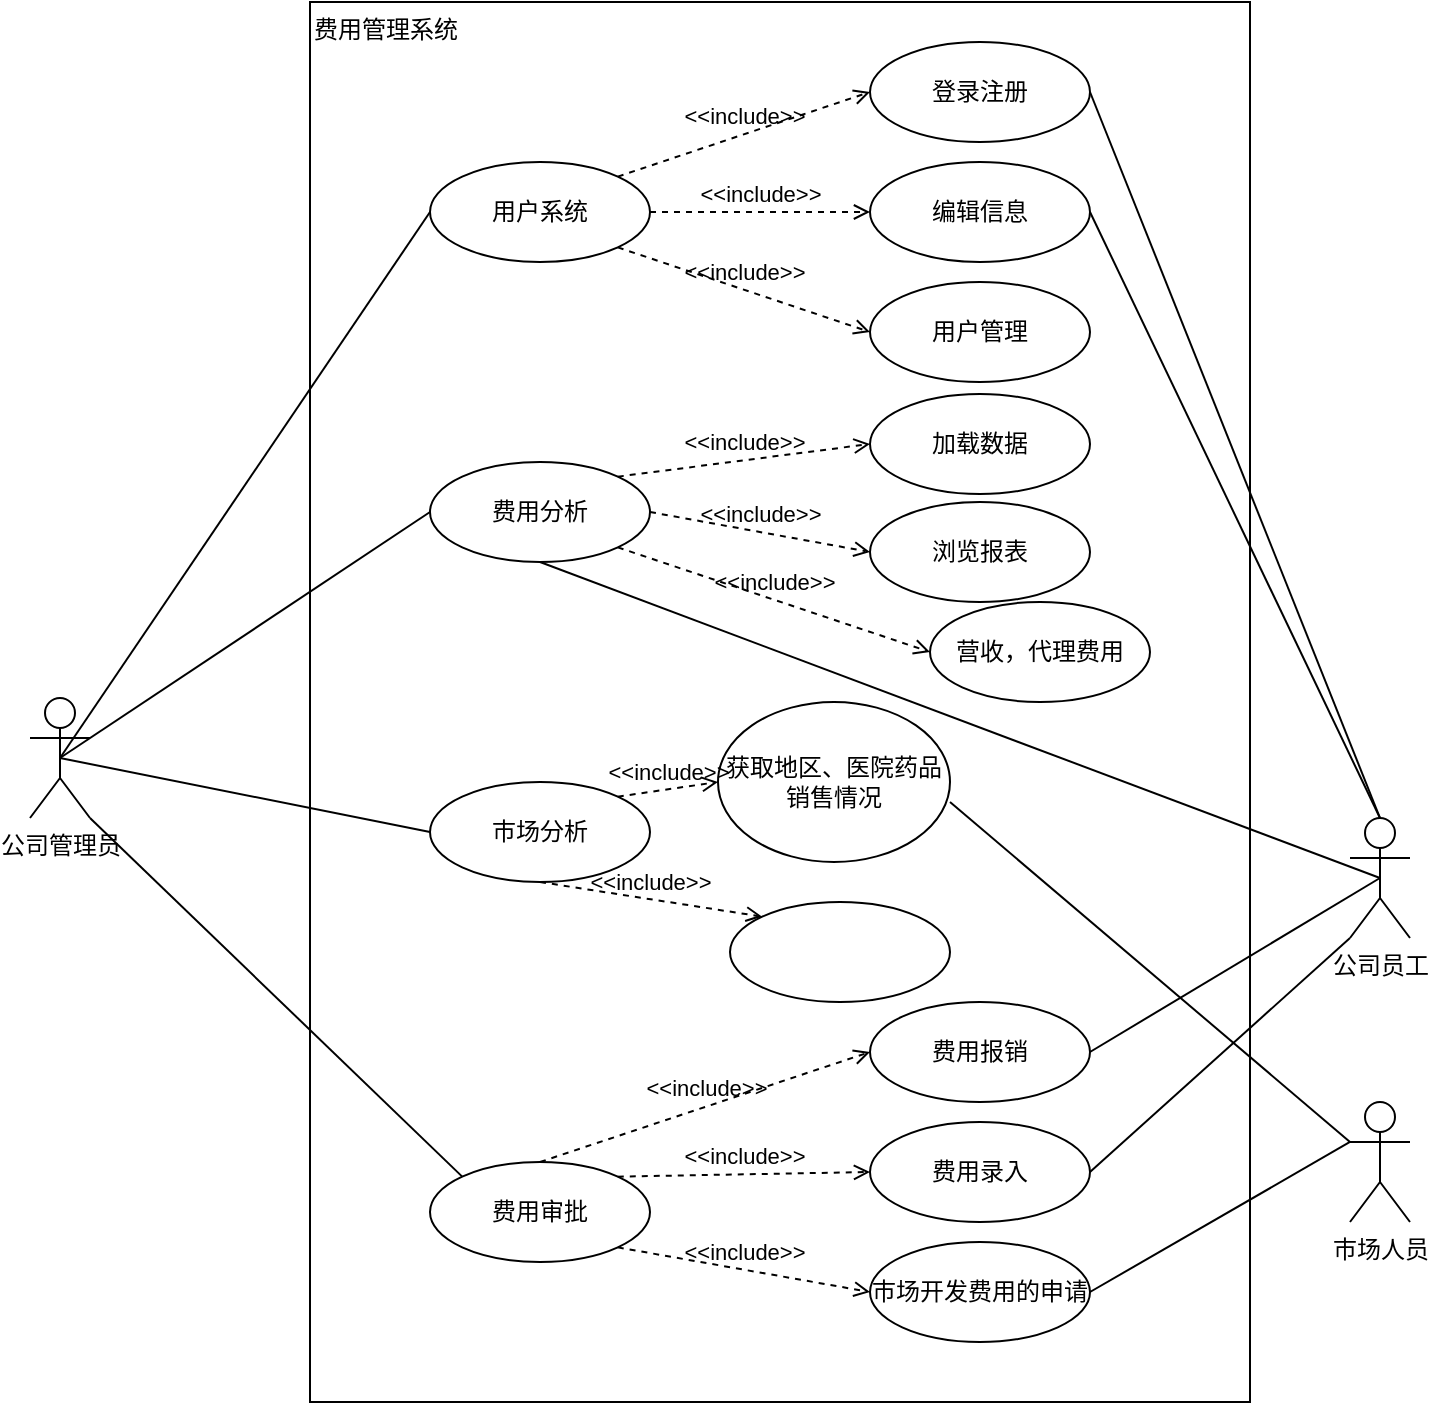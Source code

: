 <mxfile version="22.1.4" type="github">
  <diagram id="prtHgNgQTEPvFCAcTncT" name="用例图">
    <mxGraphModel dx="946" dy="673" grid="1" gridSize="10" guides="1" tooltips="1" connect="1" arrows="1" fold="1" page="1" pageScale="1" pageWidth="827" pageHeight="1169" math="0" shadow="0">
      <root>
        <mxCell id="0" />
        <mxCell id="1" parent="0" />
        <mxCell id="aq9LhDQsss7H8aGWOLQn-19" value="费用管理系统" style="rounded=0;whiteSpace=wrap;html=1;align=left;verticalAlign=top;" parent="1" vertex="1">
          <mxGeometry x="210" y="360" width="470" height="700" as="geometry" />
        </mxCell>
        <mxCell id="aq9LhDQsss7H8aGWOLQn-31" style="edgeStyle=none;shape=connector;rounded=0;orthogonalLoop=1;jettySize=auto;html=1;entryX=0;entryY=0.5;entryDx=0;entryDy=0;labelBackgroundColor=default;strokeColor=default;fontFamily=Helvetica;fontSize=11;fontColor=default;endArrow=none;endFill=0;exitX=0.5;exitY=0.5;exitDx=0;exitDy=0;exitPerimeter=0;" parent="1" source="aq9LhDQsss7H8aGWOLQn-1" target="aq9LhDQsss7H8aGWOLQn-13" edge="1">
          <mxGeometry relative="1" as="geometry" />
        </mxCell>
        <mxCell id="aq9LhDQsss7H8aGWOLQn-32" style="edgeStyle=none;shape=connector;rounded=0;orthogonalLoop=1;jettySize=auto;html=1;exitX=1;exitY=1;exitDx=0;exitDy=0;exitPerimeter=0;entryX=0;entryY=0;entryDx=0;entryDy=0;labelBackgroundColor=default;strokeColor=default;fontFamily=Helvetica;fontSize=11;fontColor=default;endArrow=none;endFill=0;" parent="1" source="aq9LhDQsss7H8aGWOLQn-1" target="aq9LhDQsss7H8aGWOLQn-18" edge="1">
          <mxGeometry relative="1" as="geometry" />
        </mxCell>
        <mxCell id="x0dlBXvrsfY_QlwG43N1-2" style="rounded=0;orthogonalLoop=1;jettySize=auto;html=1;exitX=0.5;exitY=0.5;exitDx=0;exitDy=0;exitPerimeter=0;entryX=0;entryY=0.5;entryDx=0;entryDy=0;endArrow=none;endFill=0;" parent="1" source="aq9LhDQsss7H8aGWOLQn-1" target="aq9LhDQsss7H8aGWOLQn-7" edge="1">
          <mxGeometry relative="1" as="geometry" />
        </mxCell>
        <mxCell id="aq9LhDQsss7H8aGWOLQn-1" value="公司管理员" style="shape=umlActor;verticalLabelPosition=bottom;verticalAlign=top;html=1;" parent="1" vertex="1">
          <mxGeometry x="70" y="708" width="30" height="60" as="geometry" />
        </mxCell>
        <mxCell id="aq9LhDQsss7H8aGWOLQn-35" style="edgeStyle=none;shape=connector;rounded=0;orthogonalLoop=1;jettySize=auto;html=1;exitX=0.5;exitY=0.5;exitDx=0;exitDy=0;exitPerimeter=0;labelBackgroundColor=default;strokeColor=default;fontFamily=Helvetica;fontSize=11;fontColor=default;endArrow=none;endFill=0;entryX=0.5;entryY=1;entryDx=0;entryDy=0;" parent="1" source="aq9LhDQsss7H8aGWOLQn-2" target="aq9LhDQsss7H8aGWOLQn-10" edge="1">
          <mxGeometry relative="1" as="geometry" />
        </mxCell>
        <mxCell id="aq9LhDQsss7H8aGWOLQn-37" style="edgeStyle=none;shape=connector;rounded=0;orthogonalLoop=1;jettySize=auto;html=1;exitX=0;exitY=1;exitDx=0;exitDy=0;exitPerimeter=0;entryX=1;entryY=0.5;entryDx=0;entryDy=0;labelBackgroundColor=default;strokeColor=default;fontFamily=Helvetica;fontSize=11;fontColor=default;endArrow=none;endFill=0;" parent="1" source="aq9LhDQsss7H8aGWOLQn-2" target="aq9LhDQsss7H8aGWOLQn-22" edge="1">
          <mxGeometry relative="1" as="geometry" />
        </mxCell>
        <mxCell id="x0dlBXvrsfY_QlwG43N1-1" style="rounded=0;orthogonalLoop=1;jettySize=auto;html=1;exitX=0.5;exitY=0;exitDx=0;exitDy=0;exitPerimeter=0;entryX=1;entryY=0.5;entryDx=0;entryDy=0;endArrow=none;endFill=0;" parent="1" source="aq9LhDQsss7H8aGWOLQn-2" target="aq9LhDQsss7H8aGWOLQn-8" edge="1">
          <mxGeometry relative="1" as="geometry" />
        </mxCell>
        <mxCell id="xLWTap-XbIL1aix1qlV9-3" style="rounded=0;orthogonalLoop=1;jettySize=auto;html=1;exitX=0.5;exitY=0;exitDx=0;exitDy=0;exitPerimeter=0;entryX=1;entryY=0.5;entryDx=0;entryDy=0;endArrow=none;endFill=0;" parent="1" source="aq9LhDQsss7H8aGWOLQn-2" target="aq9LhDQsss7H8aGWOLQn-9" edge="1">
          <mxGeometry relative="1" as="geometry" />
        </mxCell>
        <mxCell id="nrsknu6Hoi_ac--Pm9_f-22" style="rounded=0;orthogonalLoop=1;jettySize=auto;html=1;exitX=0.5;exitY=0.5;exitDx=0;exitDy=0;exitPerimeter=0;entryX=1;entryY=0.5;entryDx=0;entryDy=0;endArrow=none;endFill=0;" edge="1" parent="1" source="aq9LhDQsss7H8aGWOLQn-2" target="nrsknu6Hoi_ac--Pm9_f-20">
          <mxGeometry relative="1" as="geometry" />
        </mxCell>
        <mxCell id="aq9LhDQsss7H8aGWOLQn-2" value="公司员工" style="shape=umlActor;verticalLabelPosition=bottom;verticalAlign=top;html=1;" parent="1" vertex="1">
          <mxGeometry x="730" y="768" width="30" height="60" as="geometry" />
        </mxCell>
        <mxCell id="aq9LhDQsss7H8aGWOLQn-7" value="用户系统" style="ellipse;whiteSpace=wrap;html=1;" parent="1" vertex="1">
          <mxGeometry x="270" y="440" width="110" height="50" as="geometry" />
        </mxCell>
        <mxCell id="aq9LhDQsss7H8aGWOLQn-8" value="登录注册" style="ellipse;whiteSpace=wrap;html=1;" parent="1" vertex="1">
          <mxGeometry x="490" y="380" width="110" height="50" as="geometry" />
        </mxCell>
        <mxCell id="aq9LhDQsss7H8aGWOLQn-9" value="编辑信息" style="ellipse;whiteSpace=wrap;html=1;" parent="1" vertex="1">
          <mxGeometry x="490" y="440" width="110" height="50" as="geometry" />
        </mxCell>
        <mxCell id="aq9LhDQsss7H8aGWOLQn-10" value="费用分析" style="ellipse;whiteSpace=wrap;html=1;" parent="1" vertex="1">
          <mxGeometry x="270" y="590" width="110" height="50" as="geometry" />
        </mxCell>
        <mxCell id="aq9LhDQsss7H8aGWOLQn-11" value="加载数据" style="ellipse;whiteSpace=wrap;html=1;" parent="1" vertex="1">
          <mxGeometry x="490" y="556" width="110" height="50" as="geometry" />
        </mxCell>
        <mxCell id="aq9LhDQsss7H8aGWOLQn-12" value="浏览报表" style="ellipse;whiteSpace=wrap;html=1;" parent="1" vertex="1">
          <mxGeometry x="490" y="610" width="110" height="50" as="geometry" />
        </mxCell>
        <mxCell id="aq9LhDQsss7H8aGWOLQn-13" value="市场分析" style="ellipse;whiteSpace=wrap;html=1;" parent="1" vertex="1">
          <mxGeometry x="270" y="750" width="110" height="50" as="geometry" />
        </mxCell>
        <mxCell id="aq9LhDQsss7H8aGWOLQn-16" value="获取地区、医院药品销售情况" style="ellipse;whiteSpace=wrap;html=1;" parent="1" vertex="1">
          <mxGeometry x="414" y="710" width="116" height="80" as="geometry" />
        </mxCell>
        <mxCell id="aq9LhDQsss7H8aGWOLQn-17" value="" style="ellipse;whiteSpace=wrap;html=1;" parent="1" vertex="1">
          <mxGeometry x="420" y="810" width="110" height="50" as="geometry" />
        </mxCell>
        <mxCell id="aq9LhDQsss7H8aGWOLQn-18" value="费用审批" style="ellipse;whiteSpace=wrap;html=1;" parent="1" vertex="1">
          <mxGeometry x="270" y="940" width="110" height="50" as="geometry" />
        </mxCell>
        <mxCell id="aq9LhDQsss7H8aGWOLQn-22" value="费用录入" style="ellipse;whiteSpace=wrap;html=1;" parent="1" vertex="1">
          <mxGeometry x="490" y="920" width="110" height="50" as="geometry" />
        </mxCell>
        <mxCell id="aq9LhDQsss7H8aGWOLQn-23" value="市场开发费用的申请" style="ellipse;whiteSpace=wrap;html=1;" parent="1" vertex="1">
          <mxGeometry x="490" y="980" width="110" height="50" as="geometry" />
        </mxCell>
        <mxCell id="aq9LhDQsss7H8aGWOLQn-29" style="rounded=0;orthogonalLoop=1;jettySize=auto;html=1;exitX=0.5;exitY=0.5;exitDx=0;exitDy=0;exitPerimeter=0;entryX=0;entryY=0.5;entryDx=0;entryDy=0;endArrow=none;endFill=0;" parent="1" source="aq9LhDQsss7H8aGWOLQn-1" target="aq9LhDQsss7H8aGWOLQn-10" edge="1">
          <mxGeometry relative="1" as="geometry">
            <mxPoint x="130" y="520" as="sourcePoint" />
            <mxPoint x="280" y="475" as="targetPoint" />
          </mxGeometry>
        </mxCell>
        <mxCell id="aq9LhDQsss7H8aGWOLQn-39" value="&amp;lt;&amp;lt;include&amp;gt;&amp;gt;" style="html=1;verticalAlign=bottom;labelBackgroundColor=none;endArrow=open;endFill=0;dashed=1;rounded=0;strokeColor=default;fontFamily=Helvetica;fontSize=11;fontColor=default;shape=connector;exitX=1;exitY=0;exitDx=0;exitDy=0;entryX=0;entryY=0.5;entryDx=0;entryDy=0;" parent="1" source="aq9LhDQsss7H8aGWOLQn-7" target="aq9LhDQsss7H8aGWOLQn-8" edge="1">
          <mxGeometry width="160" relative="1" as="geometry">
            <mxPoint x="390" y="480" as="sourcePoint" />
            <mxPoint x="550" y="480" as="targetPoint" />
          </mxGeometry>
        </mxCell>
        <mxCell id="aq9LhDQsss7H8aGWOLQn-42" value="&amp;lt;&amp;lt;include&amp;gt;&amp;gt;" style="html=1;verticalAlign=bottom;labelBackgroundColor=none;endArrow=open;endFill=0;dashed=1;rounded=0;strokeColor=default;fontFamily=Helvetica;fontSize=11;fontColor=default;shape=connector;exitX=1;exitY=0;exitDx=0;exitDy=0;entryX=0;entryY=0.5;entryDx=0;entryDy=0;" parent="1" source="aq9LhDQsss7H8aGWOLQn-10" target="aq9LhDQsss7H8aGWOLQn-11" edge="1">
          <mxGeometry width="160" relative="1" as="geometry">
            <mxPoint x="390" y="660" as="sourcePoint" />
            <mxPoint x="550" y="660" as="targetPoint" />
          </mxGeometry>
        </mxCell>
        <mxCell id="aq9LhDQsss7H8aGWOLQn-43" value="&amp;lt;&amp;lt;include&amp;gt;&amp;gt;" style="html=1;verticalAlign=bottom;labelBackgroundColor=none;endArrow=open;endFill=0;dashed=1;rounded=0;strokeColor=default;fontFamily=Helvetica;fontSize=11;fontColor=default;shape=connector;exitX=1;exitY=0.5;exitDx=0;exitDy=0;entryX=0;entryY=0.5;entryDx=0;entryDy=0;" parent="1" source="aq9LhDQsss7H8aGWOLQn-10" target="aq9LhDQsss7H8aGWOLQn-12" edge="1">
          <mxGeometry width="160" relative="1" as="geometry">
            <mxPoint x="390" y="660" as="sourcePoint" />
            <mxPoint x="550" y="660" as="targetPoint" />
          </mxGeometry>
        </mxCell>
        <mxCell id="aq9LhDQsss7H8aGWOLQn-46" value="&amp;lt;&amp;lt;include&amp;gt;&amp;gt;" style="html=1;verticalAlign=bottom;labelBackgroundColor=none;endArrow=open;endFill=0;dashed=1;rounded=0;strokeColor=default;fontFamily=Helvetica;fontSize=11;fontColor=default;shape=connector;exitX=1;exitY=0;exitDx=0;exitDy=0;entryX=0;entryY=0.5;entryDx=0;entryDy=0;" parent="1" source="aq9LhDQsss7H8aGWOLQn-13" target="aq9LhDQsss7H8aGWOLQn-16" edge="1">
          <mxGeometry width="160" relative="1" as="geometry">
            <mxPoint x="390" y="910" as="sourcePoint" />
            <mxPoint x="550" y="910" as="targetPoint" />
          </mxGeometry>
        </mxCell>
        <mxCell id="aq9LhDQsss7H8aGWOLQn-47" value="&amp;lt;&amp;lt;include&amp;gt;&amp;gt;" style="html=1;verticalAlign=bottom;labelBackgroundColor=none;endArrow=open;endFill=0;dashed=1;rounded=0;strokeColor=default;fontFamily=Helvetica;fontSize=11;fontColor=default;shape=connector;exitX=0.5;exitY=1;exitDx=0;exitDy=0;entryX=0;entryY=0;entryDx=0;entryDy=0;" parent="1" source="aq9LhDQsss7H8aGWOLQn-13" target="aq9LhDQsss7H8aGWOLQn-17" edge="1">
          <mxGeometry width="160" relative="1" as="geometry">
            <mxPoint x="390" y="910" as="sourcePoint" />
            <mxPoint x="550" y="910" as="targetPoint" />
          </mxGeometry>
        </mxCell>
        <mxCell id="aq9LhDQsss7H8aGWOLQn-48" value="&amp;lt;&amp;lt;include&amp;gt;&amp;gt;" style="html=1;verticalAlign=bottom;labelBackgroundColor=none;endArrow=open;endFill=0;dashed=1;rounded=0;strokeColor=default;fontFamily=Helvetica;fontSize=11;fontColor=default;shape=connector;exitX=1;exitY=0;exitDx=0;exitDy=0;entryX=0;entryY=0.5;entryDx=0;entryDy=0;" parent="1" source="aq9LhDQsss7H8aGWOLQn-18" target="aq9LhDQsss7H8aGWOLQn-22" edge="1">
          <mxGeometry width="160" relative="1" as="geometry">
            <mxPoint x="390" y="900" as="sourcePoint" />
            <mxPoint x="550" y="900" as="targetPoint" />
          </mxGeometry>
        </mxCell>
        <mxCell id="aq9LhDQsss7H8aGWOLQn-49" value="&amp;lt;&amp;lt;include&amp;gt;&amp;gt;" style="html=1;verticalAlign=bottom;labelBackgroundColor=none;endArrow=open;endFill=0;dashed=1;rounded=0;strokeColor=default;fontFamily=Helvetica;fontSize=11;fontColor=default;shape=connector;exitX=1;exitY=1;exitDx=0;exitDy=0;entryX=0;entryY=0.5;entryDx=0;entryDy=0;" parent="1" source="aq9LhDQsss7H8aGWOLQn-18" target="aq9LhDQsss7H8aGWOLQn-23" edge="1">
          <mxGeometry width="160" relative="1" as="geometry">
            <mxPoint x="390" y="900" as="sourcePoint" />
            <mxPoint x="550" y="900" as="targetPoint" />
          </mxGeometry>
        </mxCell>
        <mxCell id="aq9LhDQsss7H8aGWOLQn-51" value="用户管理" style="ellipse;whiteSpace=wrap;html=1;" parent="1" vertex="1">
          <mxGeometry x="490" y="500" width="110" height="50" as="geometry" />
        </mxCell>
        <mxCell id="aq9LhDQsss7H8aGWOLQn-41" value="&amp;lt;&amp;lt;include&amp;gt;&amp;gt;" style="html=1;verticalAlign=bottom;labelBackgroundColor=none;endArrow=open;endFill=0;dashed=1;rounded=0;strokeColor=default;fontFamily=Helvetica;fontSize=11;fontColor=default;shape=connector;exitX=1;exitY=0.5;exitDx=0;exitDy=0;entryX=0;entryY=0.5;entryDx=0;entryDy=0;" parent="1" source="aq9LhDQsss7H8aGWOLQn-7" target="aq9LhDQsss7H8aGWOLQn-9" edge="1">
          <mxGeometry width="160" relative="1" as="geometry">
            <mxPoint x="390" y="480" as="sourcePoint" />
            <mxPoint x="550" y="480" as="targetPoint" />
          </mxGeometry>
        </mxCell>
        <mxCell id="xLWTap-XbIL1aix1qlV9-6" value="&amp;lt;&amp;lt;include&amp;gt;&amp;gt;" style="html=1;verticalAlign=bottom;labelBackgroundColor=none;endArrow=open;endFill=0;dashed=1;rounded=0;strokeColor=default;fontFamily=Helvetica;fontSize=11;fontColor=default;shape=connector;exitX=1;exitY=1;exitDx=0;exitDy=0;entryX=0;entryY=0.5;entryDx=0;entryDy=0;" parent="1" source="aq9LhDQsss7H8aGWOLQn-7" target="aq9LhDQsss7H8aGWOLQn-51" edge="1">
          <mxGeometry width="160" relative="1" as="geometry">
            <mxPoint x="390" y="465" as="sourcePoint" />
            <mxPoint x="500" y="475" as="targetPoint" />
          </mxGeometry>
        </mxCell>
        <mxCell id="nrsknu6Hoi_ac--Pm9_f-10" style="rounded=0;orthogonalLoop=1;jettySize=auto;html=1;exitX=0;exitY=0.333;exitDx=0;exitDy=0;exitPerimeter=0;entryX=1;entryY=0.5;entryDx=0;entryDy=0;endArrow=none;endFill=0;" edge="1" parent="1" source="nrsknu6Hoi_ac--Pm9_f-2" target="aq9LhDQsss7H8aGWOLQn-23">
          <mxGeometry relative="1" as="geometry" />
        </mxCell>
        <mxCell id="nrsknu6Hoi_ac--Pm9_f-2" value="市场人员" style="shape=umlActor;verticalLabelPosition=bottom;verticalAlign=top;html=1;" vertex="1" parent="1">
          <mxGeometry x="730" y="910" width="30" height="60" as="geometry" />
        </mxCell>
        <mxCell id="nrsknu6Hoi_ac--Pm9_f-12" value="营收，代理费用" style="ellipse;whiteSpace=wrap;html=1;" vertex="1" parent="1">
          <mxGeometry x="520" y="660" width="110" height="50" as="geometry" />
        </mxCell>
        <mxCell id="nrsknu6Hoi_ac--Pm9_f-13" value="&amp;lt;&amp;lt;include&amp;gt;&amp;gt;" style="html=1;verticalAlign=bottom;labelBackgroundColor=none;endArrow=open;endFill=0;dashed=1;rounded=0;strokeColor=default;fontFamily=Helvetica;fontSize=11;fontColor=default;shape=connector;exitX=1;exitY=1;exitDx=0;exitDy=0;entryX=0;entryY=0.5;entryDx=0;entryDy=0;" edge="1" parent="1" target="nrsknu6Hoi_ac--Pm9_f-12" source="aq9LhDQsss7H8aGWOLQn-10">
          <mxGeometry width="160" relative="1" as="geometry">
            <mxPoint x="390" y="635" as="sourcePoint" />
            <mxPoint x="560" y="680" as="targetPoint" />
          </mxGeometry>
        </mxCell>
        <mxCell id="nrsknu6Hoi_ac--Pm9_f-20" value="费用报销" style="ellipse;whiteSpace=wrap;html=1;" vertex="1" parent="1">
          <mxGeometry x="490" y="860" width="110" height="50" as="geometry" />
        </mxCell>
        <mxCell id="nrsknu6Hoi_ac--Pm9_f-21" value="&amp;lt;&amp;lt;include&amp;gt;&amp;gt;" style="html=1;verticalAlign=bottom;labelBackgroundColor=none;endArrow=open;endFill=0;dashed=1;rounded=0;strokeColor=default;fontFamily=Helvetica;fontSize=11;fontColor=default;shape=connector;exitX=0.5;exitY=0;exitDx=0;exitDy=0;entryX=0;entryY=0.5;entryDx=0;entryDy=0;" edge="1" parent="1" target="nrsknu6Hoi_ac--Pm9_f-20" source="aq9LhDQsss7H8aGWOLQn-18">
          <mxGeometry width="160" relative="1" as="geometry">
            <mxPoint x="370" y="887" as="sourcePoint" />
            <mxPoint x="556" y="840" as="targetPoint" />
          </mxGeometry>
        </mxCell>
        <mxCell id="nrsknu6Hoi_ac--Pm9_f-24" style="rounded=0;orthogonalLoop=1;jettySize=auto;html=1;exitX=0;exitY=0.333;exitDx=0;exitDy=0;exitPerimeter=0;entryX=1;entryY=0.625;entryDx=0;entryDy=0;entryPerimeter=0;endArrow=none;endFill=0;" edge="1" parent="1" source="nrsknu6Hoi_ac--Pm9_f-2" target="aq9LhDQsss7H8aGWOLQn-16">
          <mxGeometry relative="1" as="geometry" />
        </mxCell>
      </root>
    </mxGraphModel>
  </diagram>
</mxfile>
